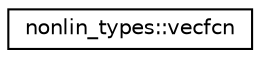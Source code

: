 digraph "Graphical Class Hierarchy"
{
  edge [fontname="Helvetica",fontsize="10",labelfontname="Helvetica",labelfontsize="10"];
  node [fontname="Helvetica",fontsize="10",shape=record];
  rankdir="LR";
  Node0 [label="nonlin_types::vecfcn",height=0.2,width=0.4,color="black", fillcolor="white", style="filled",URL="$interfacenonlin__types_1_1vecfcn.html",tooltip="Describes an M-element vector-valued function of N-variables. "];
}
